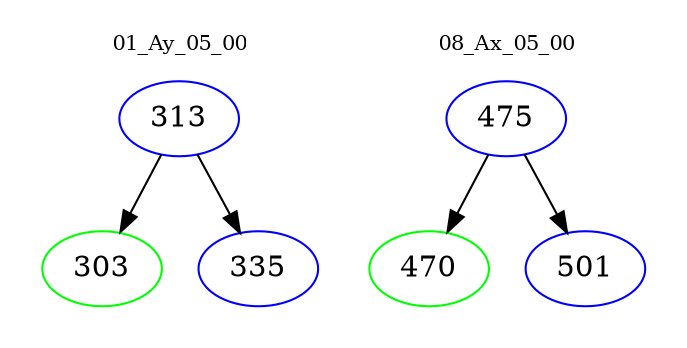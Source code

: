 digraph{
subgraph cluster_0 {
color = white
label = "01_Ay_05_00";
fontsize=10;
T0_313 [label="313", color="blue"]
T0_313 -> T0_303 [color="black"]
T0_303 [label="303", color="green"]
T0_313 -> T0_335 [color="black"]
T0_335 [label="335", color="blue"]
}
subgraph cluster_1 {
color = white
label = "08_Ax_05_00";
fontsize=10;
T1_475 [label="475", color="blue"]
T1_475 -> T1_470 [color="black"]
T1_470 [label="470", color="green"]
T1_475 -> T1_501 [color="black"]
T1_501 [label="501", color="blue"]
}
}
